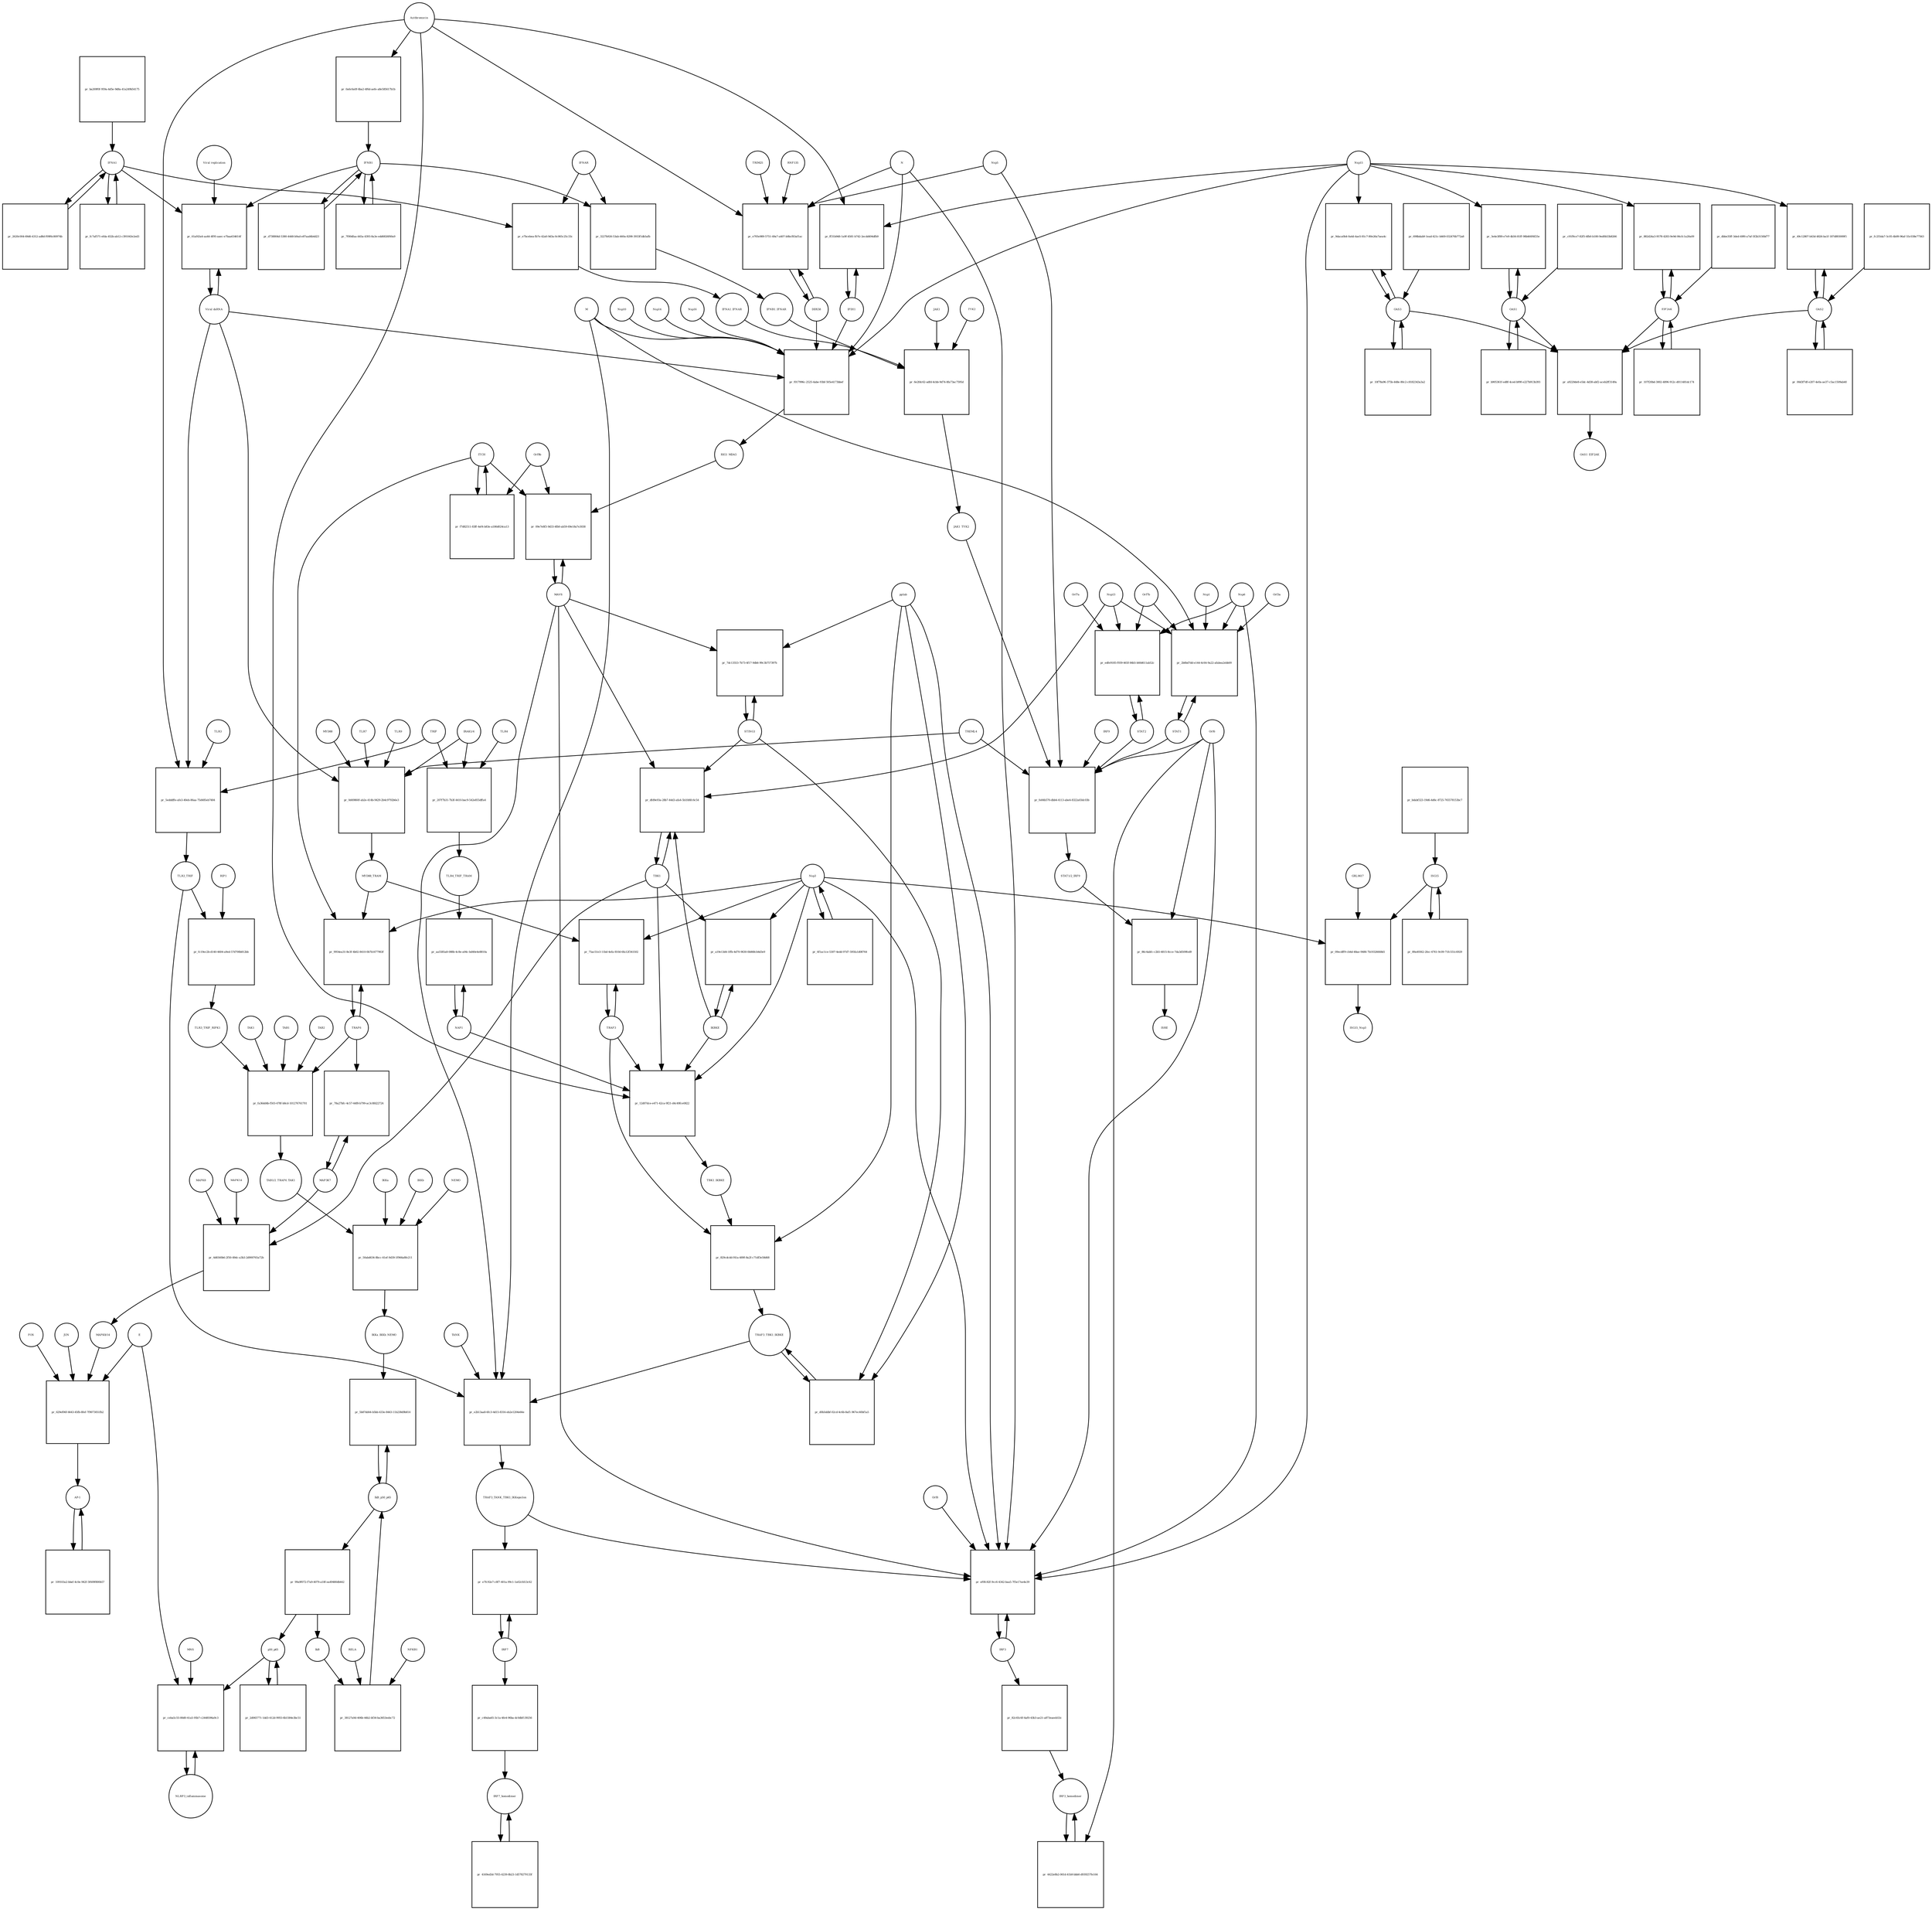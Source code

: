 strict digraph  {
IFNA1 [annotation="urn_miriam_pubmed_31226023|urn_miriam_wikipathways_WP4868", bipartite=0, cls=macromolecule, fontsize=4, label=IFNA1, shape=circle];
"pr_2620c004-69d6-4312-ad8d-f09f6c80974b" [annotation="", bipartite=1, cls=process, fontsize=4, label="pr_2620c004-69d6-4312-ad8d-f09f6c80974b", shape=square];
IFNB1 [annotation="urn_miriam_pubmed_31226023|urn_miriam_wikipathways_WP4868", bipartite=0, cls=macromolecule, fontsize=4, label=IFNB1, shape=circle];
"pr_d738804d-5380-4448-b9ad-e87aad4b4d23" [annotation="", bipartite=1, cls=process, fontsize=4, label="pr_d738804d-5380-4448-b9ad-e87aad4b4d23", shape=square];
"AP-1" [annotation="urn_miriam_pubmed_31226023|urn_miriam_wikipathways_WP4868", bipartite=0, cls=complex, fontsize=4, label="AP-1", shape=circle];
"pr_109103a2-bbef-4c0e-942f-5f609f800b57" [annotation="", bipartite=1, cls=process, fontsize=4, label="pr_109103a2-bbef-4c0e-942f-5f609f800b57", shape=square];
p50_p65 [annotation="", bipartite=0, cls=complex, fontsize=4, label=p50_p65, shape=circle];
"pr_2d065771-1dd3-412d-9955-6b1584e3bc51" [annotation="", bipartite=1, cls=process, fontsize=4, label="pr_2d065771-1dd3-412d-9955-6b1584e3bc51", shape=square];
"pr_7f00dfaa-445a-4393-8a3e-edd6826f60a9" [annotation="", bipartite=1, cls=process, fontsize=4, label="pr_7f00dfaa-445a-4393-8a3e-edd6826f60a9", shape=square];
"pr_fc7af571-efda-452b-ab12-c391043e2ed3" [annotation="", bipartite=1, cls=process, fontsize=4, label="pr_fc7af571-efda-452b-ab12-c391043e2ed3", shape=square];
OAS1 [annotation="", bipartite=0, cls=macromolecule, fontsize=4, label=OAS1, shape=circle];
"pr_b905361f-ed8f-4ced-b99f-e227b913b393" [annotation="", bipartite=1, cls=process, fontsize=4, label="pr_b905361f-ed8f-4ced-b99f-e227b913b393", shape=square];
EIF2AK [annotation="", bipartite=0, cls=macromolecule, fontsize=4, label=EIF2AK, shape=circle];
"pr_107f20bd-3002-4896-912c-d011481dc174" [annotation="", bipartite=1, cls=process, fontsize=4, label="pr_107f20bd-3002-4896-912c-d011481dc174", shape=square];
OAS2 [annotation="", bipartite=0, cls=macromolecule, fontsize=4, label=OAS2, shape=circle];
"pr_00d3f7df-e207-4e0a-ae37-c5ac1509ab40" [annotation="", bipartite=1, cls=process, fontsize=4, label="pr_00d3f7df-e207-4e0a-ae37-c5ac1509ab40", shape=square];
OAS3 [annotation="", bipartite=0, cls=macromolecule, fontsize=4, label=OAS3, shape=circle];
"pr_10f78a96-375b-448e-80c2-c8182343a3a2" [annotation="", bipartite=1, cls=process, fontsize=4, label="pr_10f78a96-375b-448e-80c2-c8182343a3a2", shape=square];
"pr_0a6c6a0f-6ba2-4f6d-aefe-a8e585617b1b" [annotation="", bipartite=1, cls=process, fontsize=4, label="pr_0a6c6a0f-6ba2-4f6d-aefe-a8e585617b1b", shape=square];
Azithromycin [annotation="urn_miriam_obo.chebi_CHEBI%3A2955", bipartite=0, cls="simple chemical", fontsize=4, label=Azithromycin, shape=circle];
"pr_ba269f0f-959a-4d5e-9d8a-41a249b54175" [annotation="", bipartite=1, cls=process, fontsize=4, label="pr_ba269f0f-959a-4d5e-9d8a-41a249b54175", shape=square];
"pr_c91f9ce7-82f5-4fb0-b180-9ed0b53b8266" [annotation="", bipartite=1, cls=process, fontsize=4, label="pr_c91f9ce7-82f5-4fb0-b180-9ed0b53b8266", shape=square];
"pr_dbbe35ff-3ded-49f6-a7af-5f2b3150bf77" [annotation="", bipartite=1, cls=process, fontsize=4, label="pr_dbbe35ff-3ded-49f6-a7af-5f2b3150bf77", shape=square];
TRAF6 [annotation="urn_miriam_pubmed_31226023|urn_miriam_wikipathways_WP4868", bipartite=0, cls=macromolecule, fontsize=4, label=TRAF6, shape=circle];
"pr_9954ea31-8e3f-4b02-8410-0b7b1677963f" [annotation="", bipartite=1, cls=process, fontsize=4, label="pr_9954ea31-8e3f-4b02-8410-0b7b1677963f", shape=square];
MYD88_TRAM [annotation=urn_miriam_pubmed_31226023, bipartite=0, cls=complex, fontsize=4, label=MYD88_TRAM, shape=circle];
Nsp3 [annotation="urn_miriam_pubmed_31226023|urn_miriam_wikipathways_WP4868|urn_miriam_ncbiprotein_YP_009725299", bipartite=0, cls=macromolecule, fontsize=4, label=Nsp3, shape=circle];
ITCH [annotation="", bipartite=0, cls=macromolecule, fontsize=4, label=ITCH, shape=circle];
TBK1 [annotation="urn_miriam_pubmed_31226023|urn_miriam_wikipathways_WP4868|urn_miriam_pubmed_24622840", bipartite=0, cls=macromolecule, fontsize=4, label=TBK1, shape=circle];
"pr_dfd9e93a-28b7-44d3-afa4-5b1fd6fc6c54" [annotation="", bipartite=1, cls=process, fontsize=4, label="pr_dfd9e93a-28b7-44d3-afa4-5b1fd6fc6c54", shape=square];
IKBKE [annotation="", bipartite=0, cls=macromolecule, fontsize=4, label=IKBKE, shape=circle];
STING1 [annotation=urn_miriam_pubmed_24622840, bipartite=0, cls=macromolecule, fontsize=4, label=STING1, shape=circle];
MAVS [annotation="", bipartite=0, cls=macromolecule, fontsize=4, label=MAVS, shape=circle];
Nsp13 [annotation="urn_miriam_uniprot_P0DTD1|urn_miriam_wikipathways_WP4868|urn_miriam_ncbiprotein_YP_009725308", bipartite=0, cls=macromolecule, fontsize=4, label=Nsp13, shape=circle];
"pr_fc255da7-5c05-4b09-96af-55c038e77563" [annotation="", bipartite=1, cls=process, fontsize=4, label="pr_fc255da7-5c05-4b09-96af-55c038e77563", shape=square];
"pr_698bdab9-1ead-421c-b469-032476b772a8" [annotation="", bipartite=1, cls=process, fontsize=4, label="pr_698bdab9-1ead-421c-b469-032476b772a8", shape=square];
TRAF3 [annotation=urn_miriam_pubmed_31226023, bipartite=0, cls=macromolecule, fontsize=4, label=TRAF3, shape=circle];
"pr_75ac51e3-11bd-4efa-810d-6fa12f341502" [annotation="", bipartite=1, cls=process, fontsize=4, label="pr_75ac51e3-11bd-4efa-810d-6fa12f341502", shape=square];
MAP3K7 [annotation="", bipartite=0, cls=macromolecule, fontsize=4, label=MAP3K7, shape=circle];
"pr_78a27bfc-4c57-44f8-b799-ac3c8fd22724" [annotation="", bipartite=1, cls=process, fontsize=4, label="pr_78a27bfc-4c57-44f8-b799-ac3c8fd22724", shape=square];
"pr_a19e13d4-1ffb-4d70-9630-0b868cb4d3e9" [annotation="", bipartite=1, cls=process, fontsize=4, label="pr_a19e13d4-1ffb-4d70-9630-0b868cb4d3e9", shape=square];
IRF3 [annotation="", bipartite=0, cls=macromolecule, fontsize=4, label=IRF3, shape=circle];
"pr_ef0fc82f-9cc6-4342-baa5-7f5e17ee4e39" [annotation="", bipartite=1, cls=process, fontsize=4, label="pr_ef0fc82f-9cc6-4342-baa5-7f5e17ee4e39", shape=square];
N [annotation="urn_miriam_pubmed_31226023|urn_miriam_ncbiprotein_BCD58761|urn_miriam_ncbiprotein_YP_009724397.2", bipartite=0, cls=macromolecule, fontsize=4, label=N, shape=circle];
Orf8 [annotation="urn_miriam_ncbiprotein_YP_009724396.1", bipartite=0, cls=complex, fontsize=4, label=Orf8, shape=circle];
Orf6 [annotation="urn_miriam_pubmed_31226023|urn_miriam_ncbiprotein_YP_009724394.1", bipartite=0, cls=macromolecule, fontsize=4, label=Orf6, shape=circle];
pp1ab [annotation="urn_miriam_ncbiprotein_YP_009724389|urn_miriam_pubmed_24622840", bipartite=0, cls=macromolecule, fontsize=4, label=pp1ab, shape=circle];
TRAF3_TANK_TBK1_IKKepsilon [annotation="", bipartite=0, cls=complex, fontsize=4, label=TRAF3_TANK_TBK1_IKKepsilon, shape=circle];
Nsp6 [annotation="urn_miriam_ncbiprotein_YP_009742613.1|urn_miriam_pubmed_32979938|urn_miriam_taxonomy_2697049", bipartite=0, cls=macromolecule, fontsize=4, label=Nsp6, shape=circle];
Nsp15 [annotation="urn_miriam_pubmed_31226023|urn_miriam_ncbiprotein_YP_009725310", bipartite=0, cls=macromolecule, fontsize=4, label=Nsp15, shape=circle];
"pr_09e7e8f3-9d33-4fb0-ab59-69e18a7e3038" [annotation="", bipartite=1, cls=process, fontsize=4, label="pr_09e7e8f3-9d33-4fb0-ab59-69e18a7e3038", shape=square];
RIG1_MDA5 [annotation="urn_miriam_pubmed_31226023|urn_miriam_pubmed_19052324", bipartite=0, cls=complex, fontsize=4, label=RIG1_MDA5, shape=circle];
Orf9b [annotation="urn_miriam_pubmed_31226023|urn_miriam_ncbiprotein_ABI96969|urn_miriam_uniprot_P0DTD2", bipartite=0, cls=macromolecule, fontsize=4, label=Orf9b, shape=circle];
"pr_9daca0b4-0a4d-4ae5-81c7-80e26a7aea4c" [annotation="", bipartite=1, cls=process, fontsize=4, label="pr_9daca0b4-0a4d-4ae5-81c7-80e26a7aea4c", shape=square];
"pr_49c12807-b43d-4826-ba1f-187d893009f1" [annotation="", bipartite=1, cls=process, fontsize=4, label="pr_49c12807-b43d-4826-ba1f-187d893009f1", shape=square];
"pr_3e4e3f89-e7e9-4b56-81ff-98b460f4f25e" [annotation="", bipartite=1, cls=process, fontsize=4, label="pr_3e4e3f89-e7e9-4b56-81ff-98b460f4f25e", shape=square];
"pr_882d24a3-9578-4283-9e9d-06cfc1a20a09" [annotation="", bipartite=1, cls=process, fontsize=4, label="pr_882d24a3-9578-4283-9e9d-06cfc1a20a09", shape=square];
"Viral dsRNA" [annotation="urn_miriam_pubmed_31226023|urn_miriam_pubmed_19052324|urn_miriam_taxonomy_694009", bipartite=0, cls="nucleic acid feature", fontsize=4, label="Viral dsRNA", shape=circle];
"pr_61af43a4-aa44-4f95-aaec-e7baa634614f" [annotation="", bipartite=1, cls=process, fontsize=4, label="pr_61af43a4-aa44-4f95-aaec-e7baa634614f", shape=square];
"Viral replication" [annotation="urn_miriam_pubmed_31226023|urn_miriam_pubmed_19052324|urn_miriam_mesh_D014779", bipartite=0, cls=phenotype, fontsize=4, label="Viral replication", shape=circle];
"pr_6f1ac1ce-5307-4edd-97d7-595fa1d08764" [annotation="", bipartite=1, cls=process, fontsize=4, label="pr_6f1ac1ce-5307-4edd-97d7-595fa1d08764", shape=square];
"pr_7dc13553-7b73-4f17-9db6-99c3b757397b" [annotation="", bipartite=1, cls=process, fontsize=4, label="pr_7dc13553-7b73-4f17-9db6-99c3b757397b", shape=square];
TRAF3_TBK1_IKBKE [annotation=urn_miriam_pubmed_24622840, bipartite=0, cls=complex, fontsize=4, label=TRAF3_TBK1_IKBKE, shape=circle];
"pr_d0b5ddbf-02cd-4c6b-8af1-967ec40bf1a5" [annotation="", bipartite=1, cls=process, fontsize=4, label="pr_d0b5ddbf-02cd-4c6b-8af1-967ec40bf1a5", shape=square];
IFIH1 [annotation="", bipartite=0, cls=macromolecule, fontsize=4, label=IFIH1, shape=circle];
"pr_ff31b948-1a9f-4581-b742-2ecdd494dfb9" [annotation="", bipartite=1, cls=process, fontsize=4, label="pr_ff31b948-1a9f-4581-b742-2ecdd494dfb9", shape=square];
DDX58 [annotation="urn_miriam_pubmed_31226023|urn_miriam_pubmed_19052324", bipartite=0, cls=macromolecule, fontsize=4, label=DDX58, shape=circle];
"pr_e705e989-5751-49a7-a407-b0bcf83af1ac" [annotation="", bipartite=1, cls=process, fontsize=4, label="pr_e705e989-5751-49a7-a407-b0bcf83af1ac", shape=square];
TRIM25 [annotation="", bipartite=0, cls=macromolecule, fontsize=4, label=TRIM25, shape=circle];
RNF135 [annotation="", bipartite=0, cls=macromolecule, fontsize=4, label=RNF135, shape=circle];
Nsp5 [annotation=urn_miriam_ncbiprotein_YP_009725301, bipartite=0, cls=macromolecule, fontsize=4, label=Nsp5, shape=circle];
"pr_f7d82511-83ff-4ef4-b83e-a186d024ca13" [annotation="", bipartite=1, cls=process, fontsize=4, label="pr_f7d82511-83ff-4ef4-b83e-a186d024ca13", shape=square];
"pr_e2b13aa8-6fc3-4d15-8316-eb2e1204e66e" [annotation="", bipartite=1, cls=process, fontsize=4, label="pr_e2b13aa8-6fc3-4d15-8316-eb2e1204e66e", shape=square];
TLR3_TRIF [annotation="", bipartite=0, cls=complex, fontsize=4, label=TLR3_TRIF, shape=circle];
M [annotation="urn_miriam_pubmed_31226023|urn_miriam_ncbiprotein_YP_009724393.1", bipartite=0, cls=macromolecule, fontsize=4, label=M, shape=circle];
TANK [annotation="", bipartite=0, cls=macromolecule, fontsize=4, label=TANK, shape=circle];
IRF7 [annotation="", bipartite=0, cls=macromolecule, fontsize=4, label=IRF7, shape=circle];
"pr_e7fc92e7-c8f7-401a-99c1-1a02cfd13c62" [annotation="", bipartite=1, cls=process, fontsize=4, label="pr_e7fc92e7-c8f7-401a-99c1-1a02cfd13c62", shape=square];
NLRP3_inflammasome [annotation="", bipartite=0, cls=complex, fontsize=4, label=NLRP3_inflammasome, shape=circle];
"pr_ceba5c55-80d0-41a5-95b7-c2448596a9c3" [annotation="", bipartite=1, cls=process, fontsize=4, label="pr_ceba5c55-80d0-41a5-95b7-c2448596a9c3", shape=square];
E [annotation="urn_miriam_pubmed_31226023|urn_miriam_ncbiprotein_BCD58755", bipartite=0, cls=macromolecule, fontsize=4, label=E, shape=circle];
MNS [annotation="", bipartite=0, cls="simple chemical", fontsize=4, label=MNS, shape=circle];
STAT1 [annotation="", bipartite=0, cls=macromolecule, fontsize=4, label=STAT1, shape=circle];
"pr_fe84b570-dbb4-4113-abe4-8322a03dc03b" [annotation="", bipartite=1, cls=process, fontsize=4, label="pr_fe84b570-dbb4-4113-abe4-8322a03dc03b", shape=square];
"STAT1/2_IRF9" [annotation="urn_miriam_pubmed_31226023|urn_miriam_wikipathways_WP4868", bipartite=0, cls=complex, fontsize=4, label="STAT1/2_IRF9", shape=circle];
TREML4 [annotation=urn_miriam_wikipathways_WP4868, bipartite=0, cls=macromolecule, fontsize=4, label=TREML4, shape=circle];
JAK1_TYK2 [annotation="urn_miriam_pubmed_31226023|urn_miriam_wikipathways_WP4868", bipartite=0, cls=complex, fontsize=4, label=JAK1_TYK2, shape=circle];
IRF9 [annotation="urn_miriam_pubmed_31226023|urn_miriam_wikipathways_WP4868", bipartite=0, cls=macromolecule, fontsize=4, label=IRF9, shape=circle];
STAT2 [annotation="", bipartite=0, cls=macromolecule, fontsize=4, label=STAT2, shape=circle];
"pr_a9220de8-e5dc-4d38-abf2-aceb2ff3149a" [annotation="", bipartite=1, cls=process, fontsize=4, label="pr_a9220de8-e5dc-4d38-abf2-aceb2ff3149a", shape=square];
OAS1_EIF2AK [annotation="", bipartite=0, cls=complex, fontsize=4, label=OAS1_EIF2AK, shape=circle];
JAK1 [annotation="urn_miriam_pubmed_31226023|urn_miriam_wikipathways_WP4868", bipartite=0, cls=macromolecule, fontsize=4, label=JAK1, shape=circle];
"pr_6e2fdc62-adfd-4cbb-9d74-8fa73ac7595d" [annotation="", bipartite=1, cls=process, fontsize=4, label="pr_6e2fdc62-adfd-4cbb-9d74-8fa73ac7595d", shape=square];
IFNA1_IFNAR [annotation="urn_miriam_pubmed_31226023|urn_miriam_wikipathways_WP4868", bipartite=0, cls=complex, fontsize=4, label=IFNA1_IFNAR, shape=circle];
IFNB1_IFNAR [annotation="urn_miriam_pubmed_31226023|urn_miriam_wikipathways_WP4868", bipartite=0, cls=complex, fontsize=4, label=IFNB1_IFNAR, shape=circle];
TYK2 [annotation="urn_miriam_pubmed_31226023|urn_miriam_wikipathways_WP4868", bipartite=0, cls=macromolecule, fontsize=4, label=TYK2, shape=circle];
MYD88 [annotation="urn_miriam_pubmed_31226023|urn_miriam_wikipathways_WP4868", bipartite=0, cls=macromolecule, fontsize=4, label=MYD88, shape=circle];
"pr_0d49860f-ab2e-414b-9429-2b4c9792b6e3" [annotation="", bipartite=1, cls=process, fontsize=4, label="pr_0d49860f-ab2e-414b-9429-2b4c9792b6e3", shape=square];
TLR7 [annotation=urn_miriam_pubmed_31226023, bipartite=0, cls=macromolecule, fontsize=4, label=TLR7, shape=circle];
TLR9 [annotation="", bipartite=0, cls=macromolecule, fontsize=4, label=TLR9, shape=circle];
"IRAK1/4" [annotation="", bipartite=0, cls=macromolecule, fontsize=4, label="IRAK1/4", shape=circle];
IFNAR [annotation="urn_miriam_pubmed_31226023|urn_miriam_wikipathways_WP4868", bipartite=0, cls=complex, fontsize=4, label=IFNAR, shape=circle];
"pr_e7bcebea-fb7e-42a0-9d3a-0c065c25c33c" [annotation="", bipartite=1, cls=process, fontsize=4, label="pr_e7bcebea-fb7e-42a0-9d3a-0c065c25c33c", shape=square];
"pr_3227b926-53ab-460a-8298-3933f1db5afb" [annotation="", bipartite=1, cls=process, fontsize=4, label="pr_3227b926-53ab-460a-8298-3933f1db5afb", shape=square];
MAPK14 [annotation="urn_miriam_pubmed_31226023|urn_miriam_wikipathways_WP4868", bipartite=0, cls=macromolecule, fontsize=4, label=MAPK14, shape=circle];
"pr_4d6560b6-2f50-49dc-a3b3-2d900765a72b" [annotation="", bipartite=1, cls=process, fontsize=4, label="pr_4d6560b6-2f50-49dc-a3b3-2d900765a72b", shape=square];
"MAPK8/14" [annotation="urn_miriam_pubmed_31226023|urn_miriam_wikipathways_WP4868", bipartite=0, cls=complex, fontsize=4, label="MAPK8/14", shape=circle];
MAPK8 [annotation="urn_miriam_pubmed_31226023|urn_miriam_wikipathways_WP4868", bipartite=0, cls=macromolecule, fontsize=4, label=MAPK8, shape=circle];
JUN [annotation="urn_miriam_pubmed_31226023|urn_miriam_wikipathways_WP4868", bipartite=0, cls=macromolecule, fontsize=4, label=JUN, shape=circle];
"pr_629ef06f-6643-45fb-8fef-7f9073051fb2" [annotation="", bipartite=1, cls=process, fontsize=4, label="pr_629ef06f-6643-45fb-8fef-7f9073051fb2", shape=square];
FOS [annotation="urn_miriam_pubmed_31226023|urn_miriam_wikipathways_WP4868", bipartite=0, cls=macromolecule, fontsize=4, label=FOS, shape=circle];
"pr_12d07dce-e471-42ca-9f21-d4c49fce0822" [annotation="", bipartite=1, cls=process, fontsize=4, label="pr_12d07dce-e471-42ca-9f21-d4c49fce0822", shape=square];
TBK1_IKBKE [annotation="urn_miriam_pubmed_31226023|urn_miriam_wikipathways_WP4868|urn_miriam_pubmed_24622840", bipartite=0, cls=complex, fontsize=4, label=TBK1_IKBKE, shape=circle];
NAP1 [annotation="", bipartite=0, cls=macromolecule, fontsize=4, label=NAP1, shape=circle];
"pr_f017996c-2525-4abe-93bf-505e4173bbef" [annotation="", bipartite=1, cls=process, fontsize=4, label="pr_f017996c-2525-4abe-93bf-505e4173bbef", shape=square];
Nsp10 [annotation=urn_miriam_ncbiprotein_YP_009725306, bipartite=0, cls=macromolecule, fontsize=4, label=Nsp10, shape=circle];
Nsp14 [annotation=urn_miriam_ncbiprotein_YP_009725309, bipartite=0, cls=macromolecule, fontsize=4, label=Nsp14, shape=circle];
Nsp16 [annotation=urn_miriam_ncbiprotein_YP_009725309, bipartite=0, cls=macromolecule, fontsize=4, label=Nsp16, shape=circle];
"pr_829cdcdd-f41a-489f-8a2f-c71df3e58d68" [annotation="", bipartite=1, cls=process, fontsize=4, label="pr_829cdcdd-f41a-489f-8a2f-c71df3e58d68", shape=square];
TLR3 [annotation="", bipartite=0, cls=macromolecule, fontsize=4, label=TLR3, shape=circle];
"pr_5edddffe-afe3-40eb-86aa-75d485eb7484" [annotation="", bipartite=1, cls=process, fontsize=4, label="pr_5edddffe-afe3-40eb-86aa-75d485eb7484", shape=square];
TRIF [annotation="", bipartite=0, cls=macromolecule, fontsize=4, label=TRIF, shape=circle];
"pr_fc19ec2b-d140-4604-a9ed-57d700b812bb" [annotation="", bipartite=1, cls=process, fontsize=4, label="pr_fc19ec2b-d140-4604-a9ed-57d700b812bb", shape=square];
RIP1 [annotation="", bipartite=0, cls=macromolecule, fontsize=4, label=RIP1, shape=circle];
TLR3_TRIF_RIPK1 [annotation="", bipartite=0, cls=complex, fontsize=4, label=TLR3_TRIF_RIPK1, shape=circle];
TAB1 [annotation="", bipartite=0, cls=macromolecule, fontsize=4, label=TAB1, shape=circle];
"pr_fa36dd4b-f503-478f-b8cd-101276761701" [annotation="", bipartite=1, cls=process, fontsize=4, label="pr_fa36dd4b-f503-478f-b8cd-101276761701", shape=square];
TAB2 [annotation="", bipartite=0, cls=macromolecule, fontsize=4, label=TAB2, shape=circle];
"TAB1/2_TRAF6_TAK1" [annotation="", bipartite=0, cls=complex, fontsize=4, label="TAB1/2_TRAF6_TAK1", shape=circle];
TAK1 [annotation="", bipartite=0, cls=macromolecule, fontsize=4, label=TAK1, shape=circle];
NEMO [annotation="", bipartite=0, cls=macromolecule, fontsize=4, label=NEMO, shape=circle];
"pr_50abd634-8bcc-41ef-9d39-1f966a8fe211" [annotation="", bipartite=1, cls=process, fontsize=4, label="pr_50abd634-8bcc-41ef-9d39-1f966a8fe211", shape=square];
IKKa [annotation="", bipartite=0, cls=macromolecule, fontsize=4, label=IKKa, shape=circle];
IKKa_IKKb_NEMO [annotation="", bipartite=0, cls=complex, fontsize=4, label=IKKa_IKKb_NEMO, shape=circle];
IKKb [annotation="", bipartite=0, cls=macromolecule, fontsize=4, label=IKKb, shape=circle];
RELA [annotation="", bipartite=0, cls=macromolecule, fontsize=4, label=RELA, shape=circle];
"pr_38127a9d-406b-44b2-bf34-ba3653eebc72" [annotation="", bipartite=1, cls=process, fontsize=4, label="pr_38127a9d-406b-44b2-bf34-ba3653eebc72", shape=square];
NFKB1 [annotation="", bipartite=0, cls=macromolecule, fontsize=4, label=NFKB1, shape=circle];
IkB_p50_p65 [annotation="", bipartite=0, cls=complex, fontsize=4, label=IkB_p50_p65, shape=circle];
IkB [annotation="", bipartite=0, cls=macromolecule, fontsize=4, label=IkB, shape=circle];
"pr_5b87dd44-b5bb-433e-8443-11b238d9b814" [annotation="", bipartite=1, cls=process, fontsize=4, label="pr_5b87dd44-b5bb-433e-8443-11b238d9b814", shape=square];
"pr_99a9f072-f7a9-4079-a18f-ea49480db442" [annotation="", bipartite=1, cls=process, fontsize=4, label="pr_99a9f072-f7a9-4079-a18f-ea49480db442", shape=square];
"pr_c49aba65-3c1a-4fe4-96ba-dc0dbf139256" [annotation="", bipartite=1, cls=process, fontsize=4, label="pr_c49aba65-3c1a-4fe4-96ba-dc0dbf139256", shape=square];
IRF7_homodimer [annotation="", bipartite=0, cls=complex, fontsize=4, label=IRF7_homodimer, shape=circle];
"pr_4169ed3d-7955-4239-8b23-1d578279133f" [annotation="", bipartite=1, cls=process, fontsize=4, label="pr_4169ed3d-7955-4239-8b23-1d578279133f", shape=square];
"pr_82c65c6f-6af0-43b3-ae21-a873eaeeb53c" [annotation="", bipartite=1, cls=process, fontsize=4, label="pr_82c65c6f-6af0-43b3-ae21-a873eaeeb53c", shape=square];
IRF3_homodimer [annotation="", bipartite=0, cls=complex, fontsize=4, label=IRF3_homodimer, shape=circle];
"pr_4422e8b2-061d-41b9-bbb0-d939257fe164" [annotation="", bipartite=1, cls=process, fontsize=4, label="pr_4422e8b2-061d-41b9-bbb0-d939257fe164", shape=square];
TLR4 [annotation="", bipartite=0, cls=macromolecule, fontsize=4, label=TLR4, shape=circle];
"pr_207f7b31-7b3f-4410-bac9-542e855dffa4" [annotation="", bipartite=1, cls=process, fontsize=4, label="pr_207f7b31-7b3f-4410-bac9-542e855dffa4", shape=square];
TLR4_TRIF_TRAM [annotation="", bipartite=0, cls=complex, fontsize=4, label=TLR4_TRIF_TRAM, shape=circle];
"pr_aa5585a8-088b-4c8e-a04c-bd40e4e8810a" [annotation="", bipartite=1, cls=process, fontsize=4, label="pr_aa5585a8-088b-4c8e-a04c-bd40e4e8810a", shape=square];
"pr_bdabf323-19d6-4d6c-8725-765578153bc7" [annotation="", bipartite=1, cls=process, fontsize=4, label="pr_bdabf323-19d6-4d6c-8725-765578153bc7", shape=square];
ISG15 [annotation="", bipartite=0, cls=macromolecule, fontsize=4, label=ISG15, shape=circle];
"pr_89a49362-2fec-4761-9c09-71fc551c6929" [annotation="", bipartite=1, cls=process, fontsize=4, label="pr_89a49362-2fec-4761-9c09-71fc551c6929", shape=square];
"pr_09ecdff9-cb4d-48ae-9486-7b19326668d1" [annotation="", bipartite=1, cls=process, fontsize=4, label="pr_09ecdff9-cb4d-48ae-9486-7b19326668d1", shape=square];
ISG15_Nsp3 [annotation="", bipartite=0, cls=complex, fontsize=4, label=ISG15_Nsp3, shape=circle];
GRL0617 [annotation=urn_miriam_wikipathways_WP4868, bipartite=0, cls="simple chemical", fontsize=4, label=GRL0617, shape=circle];
"pr_2b0bd7dd-e144-4c64-9a22-afabea2ebb09" [annotation="", bipartite=1, cls=process, fontsize=4, label="pr_2b0bd7dd-e144-4c64-9a22-afabea2ebb09", shape=square];
Nsp1 [annotation="urn_miriam_pubmed_31226023|urn_miriam_ncbiprotein_YP_009725297", bipartite=0, cls=macromolecule, fontsize=4, label=Nsp1, shape=circle];
Orf7b [annotation="urn_miriam_ncbiprotein_YP_009725318.1", bipartite=0, cls=macromolecule, fontsize=4, label=Orf7b, shape=circle];
Orf3a [annotation="urn_miriam_ncbiprotein_YP_009724391.1|urn_miriam_pubmed_32979938", bipartite=0, cls=macromolecule, fontsize=4, label=Orf3a, shape=circle];
"pr_edfe9185-f939-465f-84b5-b60d611ab52c" [annotation="", bipartite=1, cls=process, fontsize=4, label="pr_edfe9185-f939-465f-84b5-b60d611ab52c", shape=square];
Orf7a [annotation="urn_miriam_ncbiprotein_YP_009724395.1", bipartite=0, cls=macromolecule, fontsize=4, label=Orf7a, shape=circle];
"pr_86c4abfc-c2b5-4815-8cce-7da3d509fed9" [annotation="", bipartite=1, cls=process, fontsize=4, label="pr_86c4abfc-c2b5-4815-8cce-7da3d509fed9", shape=square];
ISRE [annotation="urn_miriam_pubmed_31226023|urn_miriam_wikipathways_WP4868", bipartite=0, cls=complex, fontsize=4, label=ISRE, shape=circle];
IFNA1 -> "pr_2620c004-69d6-4312-ad8d-f09f6c80974b"  [annotation="", interaction_type=consumption];
IFNA1 -> "pr_fc7af571-efda-452b-ab12-c391043e2ed3"  [annotation="", interaction_type=consumption];
IFNA1 -> "pr_61af43a4-aa44-4f95-aaec-e7baa634614f"  [annotation="urn_miriam_pubmed_31226023|urn_miriam_taxonomy_2697049|urn_miriam_pubmed_32665127", interaction_type=inhibition];
IFNA1 -> "pr_e7bcebea-fb7e-42a0-9d3a-0c065c25c33c"  [annotation="", interaction_type=consumption];
"pr_2620c004-69d6-4312-ad8d-f09f6c80974b" -> IFNA1  [annotation="", interaction_type=production];
IFNB1 -> "pr_d738804d-5380-4448-b9ad-e87aad4b4d23"  [annotation="", interaction_type=consumption];
IFNB1 -> "pr_7f00dfaa-445a-4393-8a3e-edd6826f60a9"  [annotation="", interaction_type=consumption];
IFNB1 -> "pr_61af43a4-aa44-4f95-aaec-e7baa634614f"  [annotation="urn_miriam_pubmed_31226023|urn_miriam_taxonomy_2697049|urn_miriam_pubmed_32665127", interaction_type=inhibition];
IFNB1 -> "pr_3227b926-53ab-460a-8298-3933f1db5afb"  [annotation="", interaction_type=consumption];
"pr_d738804d-5380-4448-b9ad-e87aad4b4d23" -> IFNB1  [annotation="", interaction_type=production];
"AP-1" -> "pr_109103a2-bbef-4c0e-942f-5f609f800b57"  [annotation="", interaction_type=consumption];
"pr_109103a2-bbef-4c0e-942f-5f609f800b57" -> "AP-1"  [annotation="", interaction_type=production];
p50_p65 -> "pr_2d065771-1dd3-412d-9955-6b1584e3bc51"  [annotation="", interaction_type=consumption];
p50_p65 -> "pr_ceba5c55-80d0-41a5-95b7-c2448596a9c3"  [annotation="urn_miriam_pubmed_32133002|urn_miriam_taxonomy_694009|urn_miriam_pubmed_28531279|urn_miriam_pubmed_24265316", interaction_type=catalysis];
"pr_2d065771-1dd3-412d-9955-6b1584e3bc51" -> p50_p65  [annotation="", interaction_type=production];
"pr_7f00dfaa-445a-4393-8a3e-edd6826f60a9" -> IFNB1  [annotation="", interaction_type=production];
"pr_fc7af571-efda-452b-ab12-c391043e2ed3" -> IFNA1  [annotation="", interaction_type=production];
OAS1 -> "pr_b905361f-ed8f-4ced-b99f-e227b913b393"  [annotation="", interaction_type=consumption];
OAS1 -> "pr_3e4e3f89-e7e9-4b56-81ff-98b460f4f25e"  [annotation="", interaction_type=consumption];
OAS1 -> "pr_a9220de8-e5dc-4d38-abf2-aceb2ff3149a"  [annotation="", interaction_type=consumption];
"pr_b905361f-ed8f-4ced-b99f-e227b913b393" -> OAS1  [annotation="", interaction_type=production];
EIF2AK -> "pr_107f20bd-3002-4896-912c-d011481dc174"  [annotation="", interaction_type=consumption];
EIF2AK -> "pr_882d24a3-9578-4283-9e9d-06cfc1a20a09"  [annotation="", interaction_type=consumption];
EIF2AK -> "pr_a9220de8-e5dc-4d38-abf2-aceb2ff3149a"  [annotation="", interaction_type=consumption];
"pr_107f20bd-3002-4896-912c-d011481dc174" -> EIF2AK  [annotation="", interaction_type=production];
OAS2 -> "pr_00d3f7df-e207-4e0a-ae37-c5ac1509ab40"  [annotation="", interaction_type=consumption];
OAS2 -> "pr_49c12807-b43d-4826-ba1f-187d893009f1"  [annotation="", interaction_type=consumption];
OAS2 -> "pr_a9220de8-e5dc-4d38-abf2-aceb2ff3149a"  [annotation="", interaction_type=consumption];
"pr_00d3f7df-e207-4e0a-ae37-c5ac1509ab40" -> OAS2  [annotation="", interaction_type=production];
OAS3 -> "pr_10f78a96-375b-448e-80c2-c8182343a3a2"  [annotation="", interaction_type=consumption];
OAS3 -> "pr_9daca0b4-0a4d-4ae5-81c7-80e26a7aea4c"  [annotation="", interaction_type=consumption];
OAS3 -> "pr_a9220de8-e5dc-4d38-abf2-aceb2ff3149a"  [annotation="", interaction_type=consumption];
"pr_10f78a96-375b-448e-80c2-c8182343a3a2" -> OAS3  [annotation="", interaction_type=production];
"pr_0a6c6a0f-6ba2-4f6d-aefe-a8e585617b1b" -> IFNB1  [annotation="", interaction_type=production];
Azithromycin -> "pr_0a6c6a0f-6ba2-4f6d-aefe-a8e585617b1b"  [annotation="urn_miriam_pubmed_31226023|urn_miriam_pubmed_33348292|urn_miriam_taxonomy_2697049", interaction_type=catalysis];
Azithromycin -> "pr_ff31b948-1a9f-4581-b742-2ecdd494dfb9"  [annotation="urn_miriam_pubmed_28158275|urn_miriam_taxonomy_694009|urn_miriam_pubmed_33348292|urn_miriam_taxonomy_2697049", interaction_type=catalysis];
Azithromycin -> "pr_e705e989-5751-49a7-a407-b0bcf83af1ac"  [annotation="urn_miriam_pubmed_25581309|urn_miriam_pubmed_28148787|urn_miriam_taxonomy_694009|urn_miriam_pubmed_33024073|urn_miriam_taxonomy_2697049|urn_miriam_pubmed_33348292", interaction_type=catalysis];
Azithromycin -> "pr_12d07dce-e471-42ca-9f21-d4c49fce0822"  [annotation="urn_miriam_pubmed_31226023|urn_miriam_taxonomy_694009|urn_miriam_pubmed_19380580|urn_miriam_pubmed_33348292|urn_miriam_taxonomy_2697049", interaction_type=catalysis];
Azithromycin -> "pr_5edddffe-afe3-40eb-86aa-75d485eb7484"  [annotation="urn_miriam_pubmed_33348292|urn_miriam_taxonomy_2697049", interaction_type=catalysis];
"pr_ba269f0f-959a-4d5e-9d8a-41a249b54175" -> IFNA1  [annotation="", interaction_type=production];
"pr_c91f9ce7-82f5-4fb0-b180-9ed0b53b8266" -> OAS1  [annotation="", interaction_type=production];
"pr_dbbe35ff-3ded-49f6-a7af-5f2b3150bf77" -> EIF2AK  [annotation="", interaction_type=production];
TRAF6 -> "pr_9954ea31-8e3f-4b02-8410-0b7b1677963f"  [annotation="", interaction_type=consumption];
TRAF6 -> "pr_78a27bfc-4c57-44f8-b799-ac3c8fd22724"  [annotation=urn_miriam_pubmed_31226023, interaction_type=catalysis];
TRAF6 -> "pr_fa36dd4b-f503-478f-b8cd-101276761701"  [annotation="", interaction_type=consumption];
"pr_9954ea31-8e3f-4b02-8410-0b7b1677963f" -> TRAF6  [annotation="", interaction_type=production];
MYD88_TRAM -> "pr_9954ea31-8e3f-4b02-8410-0b7b1677963f"  [annotation="urn_miriam_pubmed_31226023|urn_miriam_taxonomy_694009|urn_miriam_pubmed_25135833|urn_miriam_pubmed_18089727", interaction_type=catalysis];
MYD88_TRAM -> "pr_75ac51e3-11bd-4efa-810d-6fa12f341502"  [annotation="urn_miriam_pubmed_31226023|urn_miriam_taxonomy_694009|urn_miriam_pubmed_18089727", interaction_type=catalysis];
Nsp3 -> "pr_9954ea31-8e3f-4b02-8410-0b7b1677963f"  [annotation="urn_miriam_pubmed_31226023|urn_miriam_taxonomy_694009|urn_miriam_pubmed_25135833|urn_miriam_pubmed_18089727", interaction_type=inhibition];
Nsp3 -> "pr_75ac51e3-11bd-4efa-810d-6fa12f341502"  [annotation="urn_miriam_pubmed_31226023|urn_miriam_taxonomy_694009|urn_miriam_pubmed_18089727", interaction_type=inhibition];
Nsp3 -> "pr_a19e13d4-1ffb-4d70-9630-0b868cb4d3e9"  [annotation="urn_miriam_pubmed_18353649|urn_miriam_pubmed_25636800|urn_miriam_pubmed_31226023|urn_miriam_taxonomy_694009", interaction_type=inhibition];
Nsp3 -> "pr_ef0fc82f-9cc6-4342-baa5-7f5e17ee4e39"  [annotation="urn_miriam_pubmed_14679297|urn_miriam_pubmed_17108024|urn_miriam_pubmed_24622840|urn_miriam_pubmed_25481026|urn_miriam_pubmed_25636800|urn_miriam_pubmed_29294448|urn_miriam_pubmed_17761676|urn_miriam_pubmed_18440553|urn_miriam_pubmed_31226023|urn_miriam_taxonomy_694009|urn_miriam_pubmed_33337934|urn_miriam_taxonomy_2697049|urn_miriam_pubmed_32979938", interaction_type=inhibition];
Nsp3 -> "pr_6f1ac1ce-5307-4edd-97d7-595fa1d08764"  [annotation="", interaction_type=consumption];
Nsp3 -> "pr_12d07dce-e471-42ca-9f21-d4c49fce0822"  [annotation="urn_miriam_pubmed_31226023|urn_miriam_taxonomy_694009|urn_miriam_pubmed_19380580|urn_miriam_pubmed_33348292|urn_miriam_taxonomy_2697049", interaction_type=inhibition];
Nsp3 -> "pr_09ecdff9-cb4d-48ae-9486-7b19326668d1"  [annotation="", interaction_type=consumption];
ITCH -> "pr_9954ea31-8e3f-4b02-8410-0b7b1677963f"  [annotation="urn_miriam_pubmed_31226023|urn_miriam_taxonomy_694009|urn_miriam_pubmed_25135833|urn_miriam_pubmed_18089727", interaction_type=inhibition];
ITCH -> "pr_09e7e8f3-9d33-4fb0-ab59-69e18a7e3038"  [annotation="urn_miriam_pubmed_19052324|urn_miriam_pubmed_25135833|urn_miriam_pubmed_31226023|urn_miriam_taxonomy_694009", interaction_type=inhibition];
ITCH -> "pr_f7d82511-83ff-4ef4-b83e-a186d024ca13"  [annotation="", interaction_type=consumption];
TBK1 -> "pr_dfd9e93a-28b7-44d3-afa4-5b1fd6fc6c54"  [annotation="", interaction_type=consumption];
TBK1 -> "pr_a19e13d4-1ffb-4d70-9630-0b868cb4d3e9"  [annotation="urn_miriam_pubmed_18353649|urn_miriam_pubmed_25636800|urn_miriam_pubmed_31226023|urn_miriam_taxonomy_694009", interaction_type=catalysis];
TBK1 -> "pr_4d6560b6-2f50-49dc-a3b3-2d900765a72b"  [annotation=urn_miriam_pubmed_31226023, interaction_type=catalysis];
TBK1 -> "pr_12d07dce-e471-42ca-9f21-d4c49fce0822"  [annotation="", interaction_type=consumption];
"pr_dfd9e93a-28b7-44d3-afa4-5b1fd6fc6c54" -> TBK1  [annotation="", interaction_type=production];
IKBKE -> "pr_dfd9e93a-28b7-44d3-afa4-5b1fd6fc6c54"  [annotation="urn_miriam_pubmed_24622840|urn_miriam_pubmed_25636800|urn_miriam_pubmed_26631542|urn_miriam_pubmed_32979938|urn_miriam_pubmed_33337934|urn_miriam_pubmed_32733001|urn_miriam_taxonomy_2697049", interaction_type=catalysis];
IKBKE -> "pr_a19e13d4-1ffb-4d70-9630-0b868cb4d3e9"  [annotation="", interaction_type=consumption];
IKBKE -> "pr_12d07dce-e471-42ca-9f21-d4c49fce0822"  [annotation="", interaction_type=consumption];
STING1 -> "pr_dfd9e93a-28b7-44d3-afa4-5b1fd6fc6c54"  [annotation="urn_miriam_pubmed_24622840|urn_miriam_pubmed_25636800|urn_miriam_pubmed_26631542|urn_miriam_pubmed_32979938|urn_miriam_pubmed_33337934|urn_miriam_pubmed_32733001|urn_miriam_taxonomy_2697049", interaction_type=catalysis];
STING1 -> "pr_7dc13553-7b73-4f17-9db6-99c3b757397b"  [annotation="", interaction_type=consumption];
STING1 -> "pr_d0b5ddbf-02cd-4c6b-8af1-967ec40bf1a5"  [annotation="urn_miriam_pubmed_24622840|urn_miriam_taxonomy_694009", interaction_type=catalysis];
MAVS -> "pr_dfd9e93a-28b7-44d3-afa4-5b1fd6fc6c54"  [annotation="urn_miriam_pubmed_24622840|urn_miriam_pubmed_25636800|urn_miriam_pubmed_26631542|urn_miriam_pubmed_32979938|urn_miriam_pubmed_33337934|urn_miriam_pubmed_32733001|urn_miriam_taxonomy_2697049", interaction_type=catalysis];
MAVS -> "pr_ef0fc82f-9cc6-4342-baa5-7f5e17ee4e39"  [annotation="urn_miriam_pubmed_14679297|urn_miriam_pubmed_17108024|urn_miriam_pubmed_24622840|urn_miriam_pubmed_25481026|urn_miriam_pubmed_25636800|urn_miriam_pubmed_29294448|urn_miriam_pubmed_17761676|urn_miriam_pubmed_18440553|urn_miriam_pubmed_31226023|urn_miriam_taxonomy_694009|urn_miriam_pubmed_33337934|urn_miriam_taxonomy_2697049|urn_miriam_pubmed_32979938", interaction_type=catalysis];
MAVS -> "pr_09e7e8f3-9d33-4fb0-ab59-69e18a7e3038"  [annotation="", interaction_type=consumption];
MAVS -> "pr_7dc13553-7b73-4f17-9db6-99c3b757397b"  [annotation="urn_miriam_pubmed_22312431|urn_miriam_pubmed_24622840|urn_miriam_taxonomy_694009", interaction_type=catalysis];
MAVS -> "pr_e2b13aa8-6fc3-4d15-8316-eb2e1204e66e"  [annotation="urn_miriam_pubmed_19380580|urn_miriam_taxonomy_694009|urn_miriam_pubmed_18089727|urn_miriam_pubmed_33037393|urn_miriam_taxonomy_2697049", interaction_type=catalysis];
Nsp13 -> "pr_dfd9e93a-28b7-44d3-afa4-5b1fd6fc6c54"  [annotation="urn_miriam_pubmed_24622840|urn_miriam_pubmed_25636800|urn_miriam_pubmed_26631542|urn_miriam_pubmed_32979938|urn_miriam_pubmed_33337934|urn_miriam_pubmed_32733001|urn_miriam_taxonomy_2697049", interaction_type=inhibition];
Nsp13 -> "pr_2b0bd7dd-e144-4c64-9a22-afabea2ebb09"  [annotation="urn_miriam_pubmed_32979938|urn_miriam_taxonomy_2697049", interaction_type=inhibition];
Nsp13 -> "pr_edfe9185-f939-465f-84b5-b60d611ab52c"  [annotation="urn_miriam_pubmed_32979938|urn_miriam_taxonomy_2697049", interaction_type=inhibition];
"pr_fc255da7-5c05-4b09-96af-55c038e77563" -> OAS2  [annotation="", interaction_type=production];
"pr_698bdab9-1ead-421c-b469-032476b772a8" -> OAS3  [annotation="", interaction_type=production];
TRAF3 -> "pr_75ac51e3-11bd-4efa-810d-6fa12f341502"  [annotation="", interaction_type=consumption];
TRAF3 -> "pr_12d07dce-e471-42ca-9f21-d4c49fce0822"  [annotation="urn_miriam_pubmed_31226023|urn_miriam_taxonomy_694009|urn_miriam_pubmed_19380580|urn_miriam_pubmed_33348292|urn_miriam_taxonomy_2697049", interaction_type=catalysis];
TRAF3 -> "pr_829cdcdd-f41a-489f-8a2f-c71df3e58d68"  [annotation="", interaction_type=consumption];
"pr_75ac51e3-11bd-4efa-810d-6fa12f341502" -> TRAF3  [annotation="", interaction_type=production];
MAP3K7 -> "pr_78a27bfc-4c57-44f8-b799-ac3c8fd22724"  [annotation="", interaction_type=consumption];
MAP3K7 -> "pr_4d6560b6-2f50-49dc-a3b3-2d900765a72b"  [annotation=urn_miriam_pubmed_31226023, interaction_type=catalysis];
"pr_78a27bfc-4c57-44f8-b799-ac3c8fd22724" -> MAP3K7  [annotation="", interaction_type=production];
"pr_a19e13d4-1ffb-4d70-9630-0b868cb4d3e9" -> IKBKE  [annotation="", interaction_type=production];
IRF3 -> "pr_ef0fc82f-9cc6-4342-baa5-7f5e17ee4e39"  [annotation="", interaction_type=consumption];
IRF3 -> "pr_82c65c6f-6af0-43b3-ae21-a873eaeeb53c"  [annotation="", interaction_type=consumption];
"pr_ef0fc82f-9cc6-4342-baa5-7f5e17ee4e39" -> IRF3  [annotation="", interaction_type=production];
N -> "pr_ef0fc82f-9cc6-4342-baa5-7f5e17ee4e39"  [annotation="urn_miriam_pubmed_14679297|urn_miriam_pubmed_17108024|urn_miriam_pubmed_24622840|urn_miriam_pubmed_25481026|urn_miriam_pubmed_25636800|urn_miriam_pubmed_29294448|urn_miriam_pubmed_17761676|urn_miriam_pubmed_18440553|urn_miriam_pubmed_31226023|urn_miriam_taxonomy_694009|urn_miriam_pubmed_33337934|urn_miriam_taxonomy_2697049|urn_miriam_pubmed_32979938", interaction_type=inhibition];
N -> "pr_e705e989-5751-49a7-a407-b0bcf83af1ac"  [annotation="urn_miriam_pubmed_25581309|urn_miriam_pubmed_28148787|urn_miriam_taxonomy_694009|urn_miriam_pubmed_33024073|urn_miriam_taxonomy_2697049|urn_miriam_pubmed_33348292", interaction_type=inhibition];
N -> "pr_f017996c-2525-4abe-93bf-505e4173bbef"  [annotation="urn_miriam_pubmed_19052324|urn_miriam_pubmed_31226023|urn_miriam_taxonomy_694009|urn_miriam_pubmed_32726355|urn_miriam_taxonomy_2697049", interaction_type=inhibition];
Orf8 -> "pr_ef0fc82f-9cc6-4342-baa5-7f5e17ee4e39"  [annotation="urn_miriam_pubmed_14679297|urn_miriam_pubmed_17108024|urn_miriam_pubmed_24622840|urn_miriam_pubmed_25481026|urn_miriam_pubmed_25636800|urn_miriam_pubmed_29294448|urn_miriam_pubmed_17761676|urn_miriam_pubmed_18440553|urn_miriam_pubmed_31226023|urn_miriam_taxonomy_694009|urn_miriam_pubmed_33337934|urn_miriam_taxonomy_2697049|urn_miriam_pubmed_32979938", interaction_type=inhibition];
Orf6 -> "pr_ef0fc82f-9cc6-4342-baa5-7f5e17ee4e39"  [annotation="urn_miriam_pubmed_14679297|urn_miriam_pubmed_17108024|urn_miriam_pubmed_24622840|urn_miriam_pubmed_25481026|urn_miriam_pubmed_25636800|urn_miriam_pubmed_29294448|urn_miriam_pubmed_17761676|urn_miriam_pubmed_18440553|urn_miriam_pubmed_31226023|urn_miriam_taxonomy_694009|urn_miriam_pubmed_33337934|urn_miriam_taxonomy_2697049|urn_miriam_pubmed_32979938", interaction_type=inhibition];
Orf6 -> "pr_fe84b570-dbb4-4113-abe4-8322a03dc03b"  [annotation="urn_miriam_pubmed_31226023|urn_miriam_taxonomy_694009|urn_miriam_pubmed_33024073", interaction_type=inhibition];
Orf6 -> "pr_4422e8b2-061d-41b9-bbb0-d939257fe164"  [annotation="urn_miriam_pubmed_32979938|urn_miriam_taxonomy_2697049", interaction_type=inhibition];
Orf6 -> "pr_86c4abfc-c2b5-4815-8cce-7da3d509fed9"  [annotation="urn_miriam_pubmed_32979938|urn_miriam_taxonomy_2697049", interaction_type=inhibition];
pp1ab -> "pr_ef0fc82f-9cc6-4342-baa5-7f5e17ee4e39"  [annotation="urn_miriam_pubmed_14679297|urn_miriam_pubmed_17108024|urn_miriam_pubmed_24622840|urn_miriam_pubmed_25481026|urn_miriam_pubmed_25636800|urn_miriam_pubmed_29294448|urn_miriam_pubmed_17761676|urn_miriam_pubmed_18440553|urn_miriam_pubmed_31226023|urn_miriam_taxonomy_694009|urn_miriam_pubmed_33337934|urn_miriam_taxonomy_2697049|urn_miriam_pubmed_32979938", interaction_type=inhibition];
pp1ab -> "pr_7dc13553-7b73-4f17-9db6-99c3b757397b"  [annotation="urn_miriam_pubmed_22312431|urn_miriam_pubmed_24622840|urn_miriam_taxonomy_694009", interaction_type=inhibition];
pp1ab -> "pr_d0b5ddbf-02cd-4c6b-8af1-967ec40bf1a5"  [annotation="urn_miriam_pubmed_24622840|urn_miriam_taxonomy_694009", interaction_type=inhibition];
pp1ab -> "pr_829cdcdd-f41a-489f-8a2f-c71df3e58d68"  [annotation="urn_miriam_pubmed_24622840|urn_miriam_taxonomy_694009", interaction_type=inhibition];
TRAF3_TANK_TBK1_IKKepsilon -> "pr_ef0fc82f-9cc6-4342-baa5-7f5e17ee4e39"  [annotation="urn_miriam_pubmed_14679297|urn_miriam_pubmed_17108024|urn_miriam_pubmed_24622840|urn_miriam_pubmed_25481026|urn_miriam_pubmed_25636800|urn_miriam_pubmed_29294448|urn_miriam_pubmed_17761676|urn_miriam_pubmed_18440553|urn_miriam_pubmed_31226023|urn_miriam_taxonomy_694009|urn_miriam_pubmed_33337934|urn_miriam_taxonomy_2697049|urn_miriam_pubmed_32979938", interaction_type=catalysis];
TRAF3_TANK_TBK1_IKKepsilon -> "pr_e7fc92e7-c8f7-401a-99c1-1a02cfd13c62"  [annotation=urn_miriam_pubmed_19380580, interaction_type=catalysis];
Nsp6 -> "pr_ef0fc82f-9cc6-4342-baa5-7f5e17ee4e39"  [annotation="urn_miriam_pubmed_14679297|urn_miriam_pubmed_17108024|urn_miriam_pubmed_24622840|urn_miriam_pubmed_25481026|urn_miriam_pubmed_25636800|urn_miriam_pubmed_29294448|urn_miriam_pubmed_17761676|urn_miriam_pubmed_18440553|urn_miriam_pubmed_31226023|urn_miriam_taxonomy_694009|urn_miriam_pubmed_33337934|urn_miriam_taxonomy_2697049|urn_miriam_pubmed_32979938", interaction_type=inhibition];
Nsp6 -> "pr_2b0bd7dd-e144-4c64-9a22-afabea2ebb09"  [annotation="urn_miriam_pubmed_32979938|urn_miriam_taxonomy_2697049", interaction_type=inhibition];
Nsp6 -> "pr_edfe9185-f939-465f-84b5-b60d611ab52c"  [annotation="urn_miriam_pubmed_32979938|urn_miriam_taxonomy_2697049", interaction_type=inhibition];
Nsp15 -> "pr_ef0fc82f-9cc6-4342-baa5-7f5e17ee4e39"  [annotation="urn_miriam_pubmed_14679297|urn_miriam_pubmed_17108024|urn_miriam_pubmed_24622840|urn_miriam_pubmed_25481026|urn_miriam_pubmed_25636800|urn_miriam_pubmed_29294448|urn_miriam_pubmed_17761676|urn_miriam_pubmed_18440553|urn_miriam_pubmed_31226023|urn_miriam_taxonomy_694009|urn_miriam_pubmed_33337934|urn_miriam_taxonomy_2697049|urn_miriam_pubmed_32979938", interaction_type=inhibition];
Nsp15 -> "pr_9daca0b4-0a4d-4ae5-81c7-80e26a7aea4c"  [annotation="urn_miriam_pubmed_31226023|urn_miriam_taxonomy_694009", interaction_type=inhibition];
Nsp15 -> "pr_49c12807-b43d-4826-ba1f-187d893009f1"  [annotation="urn_miriam_pubmed_31226023|urn_miriam_taxonomy_694009", interaction_type=inhibition];
Nsp15 -> "pr_3e4e3f89-e7e9-4b56-81ff-98b460f4f25e"  [annotation="urn_miriam_pubmed_31226023|urn_miriam_taxonomy_694009", interaction_type=inhibition];
Nsp15 -> "pr_882d24a3-9578-4283-9e9d-06cfc1a20a09"  [annotation="urn_miriam_pubmed_31226023|urn_miriam_taxonomy_694009", interaction_type=inhibition];
Nsp15 -> "pr_ff31b948-1a9f-4581-b742-2ecdd494dfb9"  [annotation="urn_miriam_pubmed_28158275|urn_miriam_taxonomy_694009|urn_miriam_pubmed_33348292|urn_miriam_taxonomy_2697049", interaction_type=inhibition];
Nsp15 -> "pr_f017996c-2525-4abe-93bf-505e4173bbef"  [annotation="urn_miriam_pubmed_19052324|urn_miriam_pubmed_31226023|urn_miriam_taxonomy_694009|urn_miriam_pubmed_32726355|urn_miriam_taxonomy_2697049", interaction_type=inhibition];
"pr_09e7e8f3-9d33-4fb0-ab59-69e18a7e3038" -> MAVS  [annotation="", interaction_type=production];
RIG1_MDA5 -> "pr_09e7e8f3-9d33-4fb0-ab59-69e18a7e3038"  [annotation="urn_miriam_pubmed_19052324|urn_miriam_pubmed_25135833|urn_miriam_pubmed_31226023|urn_miriam_taxonomy_694009", interaction_type=catalysis];
Orf9b -> "pr_09e7e8f3-9d33-4fb0-ab59-69e18a7e3038"  [annotation="urn_miriam_pubmed_19052324|urn_miriam_pubmed_25135833|urn_miriam_pubmed_31226023|urn_miriam_taxonomy_694009", interaction_type=inhibition];
Orf9b -> "pr_f7d82511-83ff-4ef4-b83e-a186d024ca13"  [annotation="urn_miriam_pubmed_25135833|urn_miriam_taxonomy_694009", interaction_type=catalysis];
"pr_9daca0b4-0a4d-4ae5-81c7-80e26a7aea4c" -> OAS3  [annotation="", interaction_type=production];
"pr_49c12807-b43d-4826-ba1f-187d893009f1" -> OAS2  [annotation="", interaction_type=production];
"pr_3e4e3f89-e7e9-4b56-81ff-98b460f4f25e" -> OAS1  [annotation="", interaction_type=production];
"pr_882d24a3-9578-4283-9e9d-06cfc1a20a09" -> EIF2AK  [annotation="", interaction_type=production];
"Viral dsRNA" -> "pr_61af43a4-aa44-4f95-aaec-e7baa634614f"  [annotation="", interaction_type=consumption];
"Viral dsRNA" -> "pr_0d49860f-ab2e-414b-9429-2b4c9792b6e3"  [annotation="urn_miriam_pubmed_31226023|urn_miriam_pubmed_18089727", interaction_type="necessary stimulation"];
"Viral dsRNA" -> "pr_f017996c-2525-4abe-93bf-505e4173bbef"  [annotation="urn_miriam_pubmed_19052324|urn_miriam_pubmed_31226023|urn_miriam_taxonomy_694009|urn_miriam_pubmed_32726355|urn_miriam_taxonomy_2697049", interaction_type=catalysis];
"Viral dsRNA" -> "pr_5edddffe-afe3-40eb-86aa-75d485eb7484"  [annotation="urn_miriam_pubmed_33348292|urn_miriam_taxonomy_2697049", interaction_type="necessary stimulation"];
"pr_61af43a4-aa44-4f95-aaec-e7baa634614f" -> "Viral dsRNA"  [annotation="", interaction_type=production];
"Viral replication" -> "pr_61af43a4-aa44-4f95-aaec-e7baa634614f"  [annotation="urn_miriam_pubmed_31226023|urn_miriam_taxonomy_2697049|urn_miriam_pubmed_32665127", interaction_type="necessary stimulation"];
"pr_6f1ac1ce-5307-4edd-97d7-595fa1d08764" -> Nsp3  [annotation="", interaction_type=production];
"pr_7dc13553-7b73-4f17-9db6-99c3b757397b" -> STING1  [annotation="", interaction_type=production];
TRAF3_TBK1_IKBKE -> "pr_d0b5ddbf-02cd-4c6b-8af1-967ec40bf1a5"  [annotation="", interaction_type=consumption];
TRAF3_TBK1_IKBKE -> "pr_e2b13aa8-6fc3-4d15-8316-eb2e1204e66e"  [annotation="", interaction_type=consumption];
"pr_d0b5ddbf-02cd-4c6b-8af1-967ec40bf1a5" -> TRAF3_TBK1_IKBKE  [annotation="", interaction_type=production];
IFIH1 -> "pr_ff31b948-1a9f-4581-b742-2ecdd494dfb9"  [annotation="", interaction_type=consumption];
IFIH1 -> "pr_f017996c-2525-4abe-93bf-505e4173bbef"  [annotation="", interaction_type=consumption];
"pr_ff31b948-1a9f-4581-b742-2ecdd494dfb9" -> IFIH1  [annotation="", interaction_type=production];
DDX58 -> "pr_e705e989-5751-49a7-a407-b0bcf83af1ac"  [annotation="", interaction_type=consumption];
DDX58 -> "pr_f017996c-2525-4abe-93bf-505e4173bbef"  [annotation="", interaction_type=consumption];
"pr_e705e989-5751-49a7-a407-b0bcf83af1ac" -> DDX58  [annotation="", interaction_type=production];
TRIM25 -> "pr_e705e989-5751-49a7-a407-b0bcf83af1ac"  [annotation="urn_miriam_pubmed_25581309|urn_miriam_pubmed_28148787|urn_miriam_taxonomy_694009|urn_miriam_pubmed_33024073|urn_miriam_taxonomy_2697049|urn_miriam_pubmed_33348292", interaction_type=catalysis];
RNF135 -> "pr_e705e989-5751-49a7-a407-b0bcf83af1ac"  [annotation="urn_miriam_pubmed_25581309|urn_miriam_pubmed_28148787|urn_miriam_taxonomy_694009|urn_miriam_pubmed_33024073|urn_miriam_taxonomy_2697049|urn_miriam_pubmed_33348292", interaction_type=catalysis];
Nsp5 -> "pr_e705e989-5751-49a7-a407-b0bcf83af1ac"  [annotation="urn_miriam_pubmed_25581309|urn_miriam_pubmed_28148787|urn_miriam_taxonomy_694009|urn_miriam_pubmed_33024073|urn_miriam_taxonomy_2697049|urn_miriam_pubmed_33348292", interaction_type=inhibition];
Nsp5 -> "pr_fe84b570-dbb4-4113-abe4-8322a03dc03b"  [annotation="urn_miriam_pubmed_31226023|urn_miriam_taxonomy_694009|urn_miriam_pubmed_33024073", interaction_type=inhibition];
"pr_f7d82511-83ff-4ef4-b83e-a186d024ca13" -> ITCH  [annotation="", interaction_type=production];
"pr_e2b13aa8-6fc3-4d15-8316-eb2e1204e66e" -> TRAF3_TANK_TBK1_IKKepsilon  [annotation="", interaction_type=production];
TLR3_TRIF -> "pr_e2b13aa8-6fc3-4d15-8316-eb2e1204e66e"  [annotation="urn_miriam_pubmed_19380580|urn_miriam_taxonomy_694009|urn_miriam_pubmed_18089727|urn_miriam_pubmed_33037393|urn_miriam_taxonomy_2697049", interaction_type=catalysis];
TLR3_TRIF -> "pr_fc19ec2b-d140-4604-a9ed-57d700b812bb"  [annotation="", interaction_type=consumption];
M -> "pr_e2b13aa8-6fc3-4d15-8316-eb2e1204e66e"  [annotation="urn_miriam_pubmed_19380580|urn_miriam_taxonomy_694009|urn_miriam_pubmed_18089727|urn_miriam_pubmed_33037393|urn_miriam_taxonomy_2697049", interaction_type=inhibition];
M -> "pr_f017996c-2525-4abe-93bf-505e4173bbef"  [annotation="urn_miriam_pubmed_19052324|urn_miriam_pubmed_31226023|urn_miriam_taxonomy_694009|urn_miriam_pubmed_32726355|urn_miriam_taxonomy_2697049", interaction_type=inhibition];
M -> "pr_2b0bd7dd-e144-4c64-9a22-afabea2ebb09"  [annotation="urn_miriam_pubmed_32979938|urn_miriam_taxonomy_2697049", interaction_type=inhibition];
TANK -> "pr_e2b13aa8-6fc3-4d15-8316-eb2e1204e66e"  [annotation="", interaction_type=consumption];
IRF7 -> "pr_e7fc92e7-c8f7-401a-99c1-1a02cfd13c62"  [annotation="", interaction_type=consumption];
IRF7 -> "pr_c49aba65-3c1a-4fe4-96ba-dc0dbf139256"  [annotation="", interaction_type=consumption];
"pr_e7fc92e7-c8f7-401a-99c1-1a02cfd13c62" -> IRF7  [annotation="", interaction_type=production];
NLRP3_inflammasome -> "pr_ceba5c55-80d0-41a5-95b7-c2448596a9c3"  [annotation="", interaction_type=consumption];
"pr_ceba5c55-80d0-41a5-95b7-c2448596a9c3" -> NLRP3_inflammasome  [annotation="", interaction_type=production];
E -> "pr_ceba5c55-80d0-41a5-95b7-c2448596a9c3"  [annotation="urn_miriam_pubmed_32133002|urn_miriam_taxonomy_694009|urn_miriam_pubmed_28531279|urn_miriam_pubmed_24265316", interaction_type=catalysis];
E -> "pr_629ef06f-6643-45fb-8fef-7f9073051fb2"  [annotation="urn_miriam_pubmed_31226023|urn_miriam_taxonomy_694009", interaction_type=catalysis];
MNS -> "pr_ceba5c55-80d0-41a5-95b7-c2448596a9c3"  [annotation="urn_miriam_pubmed_32133002|urn_miriam_taxonomy_694009|urn_miriam_pubmed_28531279|urn_miriam_pubmed_24265316", interaction_type=inhibition];
STAT1 -> "pr_fe84b570-dbb4-4113-abe4-8322a03dc03b"  [annotation="", interaction_type=consumption];
STAT1 -> "pr_2b0bd7dd-e144-4c64-9a22-afabea2ebb09"  [annotation="", interaction_type=consumption];
"pr_fe84b570-dbb4-4113-abe4-8322a03dc03b" -> "STAT1/2_IRF9"  [annotation="", interaction_type=production];
"STAT1/2_IRF9" -> "pr_86c4abfc-c2b5-4815-8cce-7da3d509fed9"  [annotation="", interaction_type=consumption];
TREML4 -> "pr_fe84b570-dbb4-4113-abe4-8322a03dc03b"  [annotation="urn_miriam_pubmed_31226023|urn_miriam_taxonomy_694009|urn_miriam_pubmed_33024073", interaction_type=catalysis];
TREML4 -> "pr_0d49860f-ab2e-414b-9429-2b4c9792b6e3"  [annotation="urn_miriam_pubmed_31226023|urn_miriam_pubmed_18089727", interaction_type=catalysis];
JAK1_TYK2 -> "pr_fe84b570-dbb4-4113-abe4-8322a03dc03b"  [annotation="urn_miriam_pubmed_31226023|urn_miriam_taxonomy_694009|urn_miriam_pubmed_33024073", interaction_type=catalysis];
IRF9 -> "pr_fe84b570-dbb4-4113-abe4-8322a03dc03b"  [annotation="", interaction_type=consumption];
STAT2 -> "pr_fe84b570-dbb4-4113-abe4-8322a03dc03b"  [annotation="", interaction_type=consumption];
STAT2 -> "pr_edfe9185-f939-465f-84b5-b60d611ab52c"  [annotation="", interaction_type=consumption];
"pr_a9220de8-e5dc-4d38-abf2-aceb2ff3149a" -> OAS1_EIF2AK  [annotation="", interaction_type=production];
JAK1 -> "pr_6e2fdc62-adfd-4cbb-9d74-8fa73ac7595d"  [annotation="", interaction_type=consumption];
"pr_6e2fdc62-adfd-4cbb-9d74-8fa73ac7595d" -> JAK1_TYK2  [annotation="", interaction_type=production];
IFNA1_IFNAR -> "pr_6e2fdc62-adfd-4cbb-9d74-8fa73ac7595d"  [annotation=urn_miriam_pubmed_31226023, interaction_type=catalysis];
IFNB1_IFNAR -> "pr_6e2fdc62-adfd-4cbb-9d74-8fa73ac7595d"  [annotation=urn_miriam_pubmed_31226023, interaction_type=catalysis];
TYK2 -> "pr_6e2fdc62-adfd-4cbb-9d74-8fa73ac7595d"  [annotation="", interaction_type=consumption];
MYD88 -> "pr_0d49860f-ab2e-414b-9429-2b4c9792b6e3"  [annotation="", interaction_type=consumption];
"pr_0d49860f-ab2e-414b-9429-2b4c9792b6e3" -> MYD88_TRAM  [annotation="", interaction_type=production];
TLR7 -> "pr_0d49860f-ab2e-414b-9429-2b4c9792b6e3"  [annotation="urn_miriam_pubmed_31226023|urn_miriam_pubmed_18089727", interaction_type=catalysis];
TLR9 -> "pr_0d49860f-ab2e-414b-9429-2b4c9792b6e3"  [annotation="urn_miriam_pubmed_31226023|urn_miriam_pubmed_18089727", interaction_type=catalysis];
"IRAK1/4" -> "pr_0d49860f-ab2e-414b-9429-2b4c9792b6e3"  [annotation="", interaction_type=consumption];
"IRAK1/4" -> "pr_207f7b31-7b3f-4410-bac9-542e855dffa4"  [annotation="", interaction_type=consumption];
IFNAR -> "pr_e7bcebea-fb7e-42a0-9d3a-0c065c25c33c"  [annotation="", interaction_type=consumption];
IFNAR -> "pr_3227b926-53ab-460a-8298-3933f1db5afb"  [annotation="", interaction_type=consumption];
"pr_e7bcebea-fb7e-42a0-9d3a-0c065c25c33c" -> IFNA1_IFNAR  [annotation="", interaction_type=production];
"pr_3227b926-53ab-460a-8298-3933f1db5afb" -> IFNB1_IFNAR  [annotation="", interaction_type=production];
MAPK14 -> "pr_4d6560b6-2f50-49dc-a3b3-2d900765a72b"  [annotation="", interaction_type=consumption];
"pr_4d6560b6-2f50-49dc-a3b3-2d900765a72b" -> "MAPK8/14"  [annotation="", interaction_type=production];
"MAPK8/14" -> "pr_629ef06f-6643-45fb-8fef-7f9073051fb2"  [annotation="urn_miriam_pubmed_31226023|urn_miriam_taxonomy_694009", interaction_type=catalysis];
MAPK8 -> "pr_4d6560b6-2f50-49dc-a3b3-2d900765a72b"  [annotation="", interaction_type=consumption];
JUN -> "pr_629ef06f-6643-45fb-8fef-7f9073051fb2"  [annotation="", interaction_type=consumption];
"pr_629ef06f-6643-45fb-8fef-7f9073051fb2" -> "AP-1"  [annotation="", interaction_type=production];
FOS -> "pr_629ef06f-6643-45fb-8fef-7f9073051fb2"  [annotation="", interaction_type=consumption];
"pr_12d07dce-e471-42ca-9f21-d4c49fce0822" -> TBK1_IKBKE  [annotation="", interaction_type=production];
TBK1_IKBKE -> "pr_829cdcdd-f41a-489f-8a2f-c71df3e58d68"  [annotation="", interaction_type=consumption];
NAP1 -> "pr_12d07dce-e471-42ca-9f21-d4c49fce0822"  [annotation="urn_miriam_pubmed_31226023|urn_miriam_taxonomy_694009|urn_miriam_pubmed_19380580|urn_miriam_pubmed_33348292|urn_miriam_taxonomy_2697049", interaction_type=catalysis];
NAP1 -> "pr_aa5585a8-088b-4c8e-a04c-bd40e4e8810a"  [annotation="", interaction_type=consumption];
"pr_f017996c-2525-4abe-93bf-505e4173bbef" -> RIG1_MDA5  [annotation="", interaction_type=production];
Nsp10 -> "pr_f017996c-2525-4abe-93bf-505e4173bbef"  [annotation="urn_miriam_pubmed_19052324|urn_miriam_pubmed_31226023|urn_miriam_taxonomy_694009|urn_miriam_pubmed_32726355|urn_miriam_taxonomy_2697049", interaction_type=inhibition];
Nsp14 -> "pr_f017996c-2525-4abe-93bf-505e4173bbef"  [annotation="urn_miriam_pubmed_19052324|urn_miriam_pubmed_31226023|urn_miriam_taxonomy_694009|urn_miriam_pubmed_32726355|urn_miriam_taxonomy_2697049", interaction_type=inhibition];
Nsp16 -> "pr_f017996c-2525-4abe-93bf-505e4173bbef"  [annotation="urn_miriam_pubmed_19052324|urn_miriam_pubmed_31226023|urn_miriam_taxonomy_694009|urn_miriam_pubmed_32726355|urn_miriam_taxonomy_2697049", interaction_type=inhibition];
"pr_829cdcdd-f41a-489f-8a2f-c71df3e58d68" -> TRAF3_TBK1_IKBKE  [annotation="", interaction_type=production];
TLR3 -> "pr_5edddffe-afe3-40eb-86aa-75d485eb7484"  [annotation="", interaction_type=consumption];
"pr_5edddffe-afe3-40eb-86aa-75d485eb7484" -> TLR3_TRIF  [annotation="", interaction_type=production];
TRIF -> "pr_5edddffe-afe3-40eb-86aa-75d485eb7484"  [annotation="", interaction_type=consumption];
TRIF -> "pr_207f7b31-7b3f-4410-bac9-542e855dffa4"  [annotation="", interaction_type=consumption];
"pr_fc19ec2b-d140-4604-a9ed-57d700b812bb" -> TLR3_TRIF_RIPK1  [annotation="", interaction_type=production];
RIP1 -> "pr_fc19ec2b-d140-4604-a9ed-57d700b812bb"  [annotation="", interaction_type=consumption];
TLR3_TRIF_RIPK1 -> "pr_fa36dd4b-f503-478f-b8cd-101276761701"  [annotation="", interaction_type=catalysis];
TAB1 -> "pr_fa36dd4b-f503-478f-b8cd-101276761701"  [annotation="", interaction_type=consumption];
"pr_fa36dd4b-f503-478f-b8cd-101276761701" -> "TAB1/2_TRAF6_TAK1"  [annotation="", interaction_type=production];
TAB2 -> "pr_fa36dd4b-f503-478f-b8cd-101276761701"  [annotation="", interaction_type=consumption];
"TAB1/2_TRAF6_TAK1" -> "pr_50abd634-8bcc-41ef-9d39-1f966a8fe211"  [annotation="urn_miriam_pubmed_31426357|urn_miriam_pubmed_33139913", interaction_type=catalysis];
TAK1 -> "pr_fa36dd4b-f503-478f-b8cd-101276761701"  [annotation="", interaction_type=consumption];
NEMO -> "pr_50abd634-8bcc-41ef-9d39-1f966a8fe211"  [annotation="", interaction_type=consumption];
"pr_50abd634-8bcc-41ef-9d39-1f966a8fe211" -> IKKa_IKKb_NEMO  [annotation="", interaction_type=production];
IKKa -> "pr_50abd634-8bcc-41ef-9d39-1f966a8fe211"  [annotation="", interaction_type=consumption];
IKKa_IKKb_NEMO -> "pr_5b87dd44-b5bb-433e-8443-11b238d9b814"  [annotation="", interaction_type=catalysis];
IKKb -> "pr_50abd634-8bcc-41ef-9d39-1f966a8fe211"  [annotation="", interaction_type=consumption];
RELA -> "pr_38127a9d-406b-44b2-bf34-ba3653eebc72"  [annotation="", interaction_type=consumption];
"pr_38127a9d-406b-44b2-bf34-ba3653eebc72" -> IkB_p50_p65  [annotation="", interaction_type=production];
NFKB1 -> "pr_38127a9d-406b-44b2-bf34-ba3653eebc72"  [annotation="", interaction_type=consumption];
IkB_p50_p65 -> "pr_5b87dd44-b5bb-433e-8443-11b238d9b814"  [annotation="", interaction_type=consumption];
IkB_p50_p65 -> "pr_99a9f072-f7a9-4079-a18f-ea49480db442"  [annotation="", interaction_type=consumption];
IkB -> "pr_38127a9d-406b-44b2-bf34-ba3653eebc72"  [annotation="", interaction_type=consumption];
"pr_5b87dd44-b5bb-433e-8443-11b238d9b814" -> IkB_p50_p65  [annotation="", interaction_type=production];
"pr_99a9f072-f7a9-4079-a18f-ea49480db442" -> p50_p65  [annotation="", interaction_type=production];
"pr_99a9f072-f7a9-4079-a18f-ea49480db442" -> IkB  [annotation="", interaction_type=production];
"pr_c49aba65-3c1a-4fe4-96ba-dc0dbf139256" -> IRF7_homodimer  [annotation="", interaction_type=production];
IRF7_homodimer -> "pr_4169ed3d-7955-4239-8b23-1d578279133f"  [annotation="", interaction_type=consumption];
"pr_4169ed3d-7955-4239-8b23-1d578279133f" -> IRF7_homodimer  [annotation="", interaction_type=production];
"pr_82c65c6f-6af0-43b3-ae21-a873eaeeb53c" -> IRF3_homodimer  [annotation="", interaction_type=production];
IRF3_homodimer -> "pr_4422e8b2-061d-41b9-bbb0-d939257fe164"  [annotation="", interaction_type=consumption];
"pr_4422e8b2-061d-41b9-bbb0-d939257fe164" -> IRF3_homodimer  [annotation="", interaction_type=production];
TLR4 -> "pr_207f7b31-7b3f-4410-bac9-542e855dffa4"  [annotation="", interaction_type=consumption];
"pr_207f7b31-7b3f-4410-bac9-542e855dffa4" -> TLR4_TRIF_TRAM  [annotation="", interaction_type=production];
TLR4_TRIF_TRAM -> "pr_aa5585a8-088b-4c8e-a04c-bd40e4e8810a"  [annotation="", interaction_type=catalysis];
"pr_aa5585a8-088b-4c8e-a04c-bd40e4e8810a" -> NAP1  [annotation="", interaction_type=production];
"pr_bdabf323-19d6-4d6c-8725-765578153bc7" -> ISG15  [annotation="", interaction_type=production];
ISG15 -> "pr_89a49362-2fec-4761-9c09-71fc551c6929"  [annotation="", interaction_type=consumption];
ISG15 -> "pr_09ecdff9-cb4d-48ae-9486-7b19326668d1"  [annotation="", interaction_type=consumption];
"pr_89a49362-2fec-4761-9c09-71fc551c6929" -> ISG15  [annotation="", interaction_type=production];
"pr_09ecdff9-cb4d-48ae-9486-7b19326668d1" -> ISG15_Nsp3  [annotation="", interaction_type=production];
GRL0617 -> "pr_09ecdff9-cb4d-48ae-9486-7b19326668d1"  [annotation="urn_miriam_pubmed_33473130|urn_miriam_taxonomy_2697049", interaction_type=inhibition];
"pr_2b0bd7dd-e144-4c64-9a22-afabea2ebb09" -> STAT1  [annotation="", interaction_type=production];
Nsp1 -> "pr_2b0bd7dd-e144-4c64-9a22-afabea2ebb09"  [annotation="urn_miriam_pubmed_32979938|urn_miriam_taxonomy_2697049", interaction_type=inhibition];
Orf7b -> "pr_2b0bd7dd-e144-4c64-9a22-afabea2ebb09"  [annotation="urn_miriam_pubmed_32979938|urn_miriam_taxonomy_2697049", interaction_type=inhibition];
Orf7b -> "pr_edfe9185-f939-465f-84b5-b60d611ab52c"  [annotation="urn_miriam_pubmed_32979938|urn_miriam_taxonomy_2697049", interaction_type=inhibition];
Orf3a -> "pr_2b0bd7dd-e144-4c64-9a22-afabea2ebb09"  [annotation="urn_miriam_pubmed_32979938|urn_miriam_taxonomy_2697049", interaction_type=inhibition];
"pr_edfe9185-f939-465f-84b5-b60d611ab52c" -> STAT2  [annotation="", interaction_type=production];
Orf7a -> "pr_edfe9185-f939-465f-84b5-b60d611ab52c"  [annotation="urn_miriam_pubmed_32979938|urn_miriam_taxonomy_2697049", interaction_type=inhibition];
"pr_86c4abfc-c2b5-4815-8cce-7da3d509fed9" -> ISRE  [annotation="", interaction_type=production];
}

